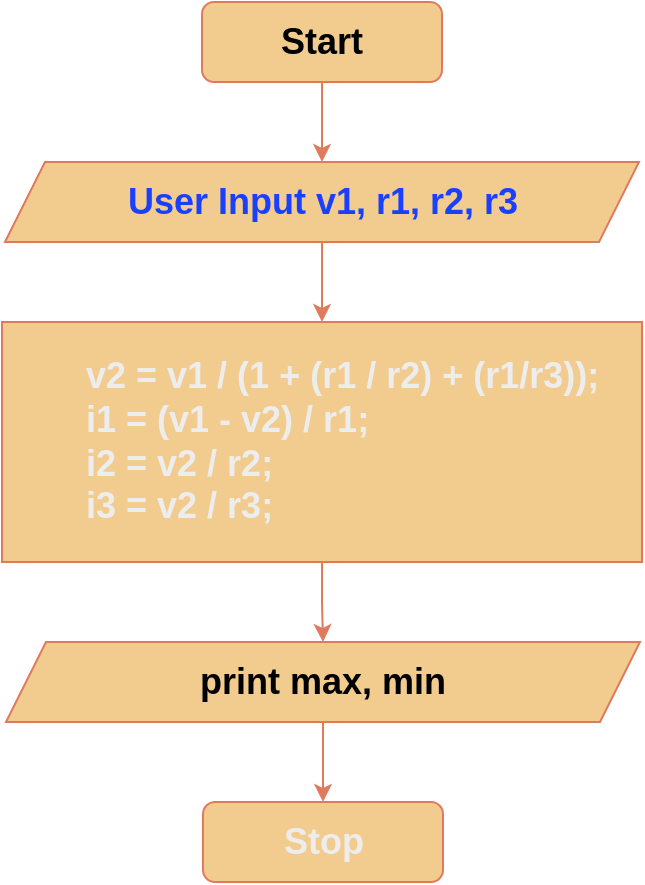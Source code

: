 <mxfile version="27.2.0">
  <diagram name="Page-1" id="wvN6Wq4qMxAG4g5Zc9Qq">
    <mxGraphModel dx="466" dy="797" grid="1" gridSize="10" guides="1" tooltips="1" connect="1" arrows="1" fold="1" page="1" pageScale="1" pageWidth="850" pageHeight="1100" math="0" shadow="0">
      <root>
        <mxCell id="0" />
        <mxCell id="1" parent="0" />
        <mxCell id="JK0k_OMPT1SVwkR63bsu-1" value="" style="edgeStyle=orthogonalEdgeStyle;rounded=0;orthogonalLoop=1;jettySize=auto;html=1;strokeColor=#E07A5F;fontColor=default;fillColor=#F2CC8F;labelBackgroundColor=none;" edge="1" parent="1" source="JK0k_OMPT1SVwkR63bsu-2" target="JK0k_OMPT1SVwkR63bsu-4">
          <mxGeometry relative="1" as="geometry" />
        </mxCell>
        <mxCell id="JK0k_OMPT1SVwkR63bsu-2" value="&lt;b style=&quot;color: rgb(0, 0, 0); font-size: 18px;&quot;&gt;Start&lt;/b&gt;" style="rounded=1;whiteSpace=wrap;html=1;labelBackgroundColor=none;fillColor=#F2CC8F;strokeColor=#E07A5F;fontColor=#393C56;" vertex="1" parent="1">
          <mxGeometry x="365" y="200" width="120" height="40" as="geometry" />
        </mxCell>
        <mxCell id="JK0k_OMPT1SVwkR63bsu-3" value="" style="edgeStyle=orthogonalEdgeStyle;rounded=0;orthogonalLoop=1;jettySize=auto;html=1;strokeColor=#E07A5F;fontColor=default;fillColor=#F2CC8F;labelBackgroundColor=none;" edge="1" parent="1" source="JK0k_OMPT1SVwkR63bsu-4" target="JK0k_OMPT1SVwkR63bsu-6">
          <mxGeometry relative="1" as="geometry" />
        </mxCell>
        <mxCell id="JK0k_OMPT1SVwkR63bsu-4" value="&lt;font style=&quot;color: light-dark(rgb(26, 64, 255), rgb(0, 0, 0)); font-size: 18px;&quot;&gt;&lt;b&gt;User Input v1, r1, r2, r3&lt;/b&gt;&lt;/font&gt;" style="shape=parallelogram;perimeter=parallelogramPerimeter;whiteSpace=wrap;html=1;fixedSize=1;labelBackgroundColor=none;fillColor=#F2CC8F;strokeColor=#E07A5F;fontColor=#393C56;" vertex="1" parent="1">
          <mxGeometry x="266.5" y="280" width="317" height="40" as="geometry" />
        </mxCell>
        <mxCell id="JK0k_OMPT1SVwkR63bsu-12" value="" style="edgeStyle=orthogonalEdgeStyle;rounded=0;orthogonalLoop=1;jettySize=auto;html=1;labelBackgroundColor=none;strokeColor=#E07A5F;fontColor=default;" edge="1" parent="1" source="JK0k_OMPT1SVwkR63bsu-6" target="JK0k_OMPT1SVwkR63bsu-8">
          <mxGeometry relative="1" as="geometry" />
        </mxCell>
        <mxCell id="JK0k_OMPT1SVwkR63bsu-6" value="&lt;blockquote style=&quot;margin: 0 0 0 40px; border: none; padding: 0px;&quot;&gt;&lt;div&gt;&lt;font color=&quot;#ededed&quot;&gt;&lt;span style=&quot;font-size: 18px;&quot;&gt;&lt;b&gt;v2 = v1 / (1 + (r1 / r2) + (r1/r3));&lt;/b&gt;&lt;/span&gt;&lt;/font&gt;&lt;/div&gt;&lt;div&gt;&lt;font color=&quot;#ededed&quot;&gt;&lt;span style=&quot;font-size: 18px;&quot;&gt;&lt;b&gt;i1 = (v1 - v2) / r1;&lt;/b&gt;&lt;/span&gt;&lt;/font&gt;&lt;/div&gt;&lt;div&gt;&lt;font color=&quot;#ededed&quot;&gt;&lt;span style=&quot;font-size: 18px;&quot;&gt;&lt;b&gt;i2 = v2 / r2;&lt;/b&gt;&lt;/span&gt;&lt;/font&gt;&lt;/div&gt;&lt;div style=&quot;&quot;&gt;&lt;font color=&quot;#ededed&quot;&gt;&lt;span style=&quot;font-size: 18px;&quot;&gt;&lt;b&gt;i3 = v2 / r3;&lt;/b&gt;&lt;/span&gt;&lt;/font&gt;&lt;/div&gt;&lt;/blockquote&gt;" style="rounded=0;whiteSpace=wrap;html=1;labelBackgroundColor=none;fillColor=#F2CC8F;strokeColor=#E07A5F;fontColor=#393C56;align=left;" vertex="1" parent="1">
          <mxGeometry x="265" y="360" width="320" height="120" as="geometry" />
        </mxCell>
        <mxCell id="JK0k_OMPT1SVwkR63bsu-7" value="" style="edgeStyle=orthogonalEdgeStyle;rounded=0;orthogonalLoop=1;jettySize=auto;html=1;labelBackgroundColor=none;strokeColor=#E07A5F;fontColor=default;" edge="1" parent="1" source="JK0k_OMPT1SVwkR63bsu-8" target="JK0k_OMPT1SVwkR63bsu-11">
          <mxGeometry relative="1" as="geometry" />
        </mxCell>
        <mxCell id="JK0k_OMPT1SVwkR63bsu-8" value="&lt;b style=&quot;color: rgb(0, 0, 0); font-size: 18px;&quot;&gt;print max, min&lt;/b&gt;" style="shape=parallelogram;perimeter=parallelogramPerimeter;whiteSpace=wrap;html=1;fixedSize=1;labelBackgroundColor=none;fillColor=#F2CC8F;strokeColor=#E07A5F;fontColor=#393C56;" vertex="1" parent="1">
          <mxGeometry x="267" y="520" width="317" height="40" as="geometry" />
        </mxCell>
        <mxCell id="JK0k_OMPT1SVwkR63bsu-11" value="&lt;font color=&quot;#ededed&quot;&gt;&lt;span style=&quot;font-size: 18px;&quot;&gt;&lt;b&gt;Stop&lt;/b&gt;&lt;/span&gt;&lt;/font&gt;" style="rounded=1;whiteSpace=wrap;html=1;labelBackgroundColor=none;fillColor=#F2CC8F;strokeColor=#E07A5F;fontColor=#393C56;" vertex="1" parent="1">
          <mxGeometry x="365.5" y="600" width="120" height="40" as="geometry" />
        </mxCell>
      </root>
    </mxGraphModel>
  </diagram>
</mxfile>
